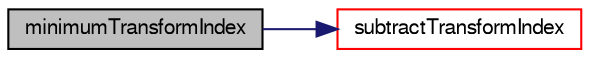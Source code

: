 digraph "minimumTransformIndex"
{
  bgcolor="transparent";
  edge [fontname="FreeSans",fontsize="10",labelfontname="FreeSans",labelfontsize="10"];
  node [fontname="FreeSans",fontsize="10",shape=record];
  rankdir="LR";
  Node158 [label="minimumTransformIndex",height=0.2,width=0.4,color="black", fillcolor="grey75", style="filled", fontcolor="black"];
  Node158 -> Node159 [color="midnightblue",fontsize="10",style="solid",fontname="FreeSans"];
  Node159 [label="subtractTransformIndex",height=0.2,width=0.4,color="red",URL="$a27690.html#abfb13fbd76cb673f79ddfa1dd260e326",tooltip="Subtract two transformIndices. "];
}
